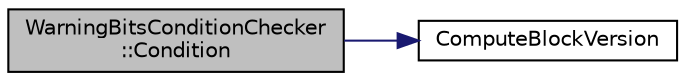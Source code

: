 digraph "WarningBitsConditionChecker::Condition"
{
  edge [fontname="Helvetica",fontsize="10",labelfontname="Helvetica",labelfontsize="10"];
  node [fontname="Helvetica",fontsize="10",shape=record];
  rankdir="LR";
  Node4 [label="WarningBitsConditionChecker\l::Condition",height=0.2,width=0.4,color="black", fillcolor="grey75", style="filled", fontcolor="black"];
  Node4 -> Node5 [color="midnightblue",fontsize="10",style="solid",fontname="Helvetica"];
  Node5 [label="ComputeBlockVersion",height=0.2,width=0.4,color="black", fillcolor="white", style="filled",URL="$dd/d7d/validation_8cpp.html#a0657e7220e2c33df7a210032ca61b7fe",tooltip="Determine what nVersion a new block should use. "];
}
